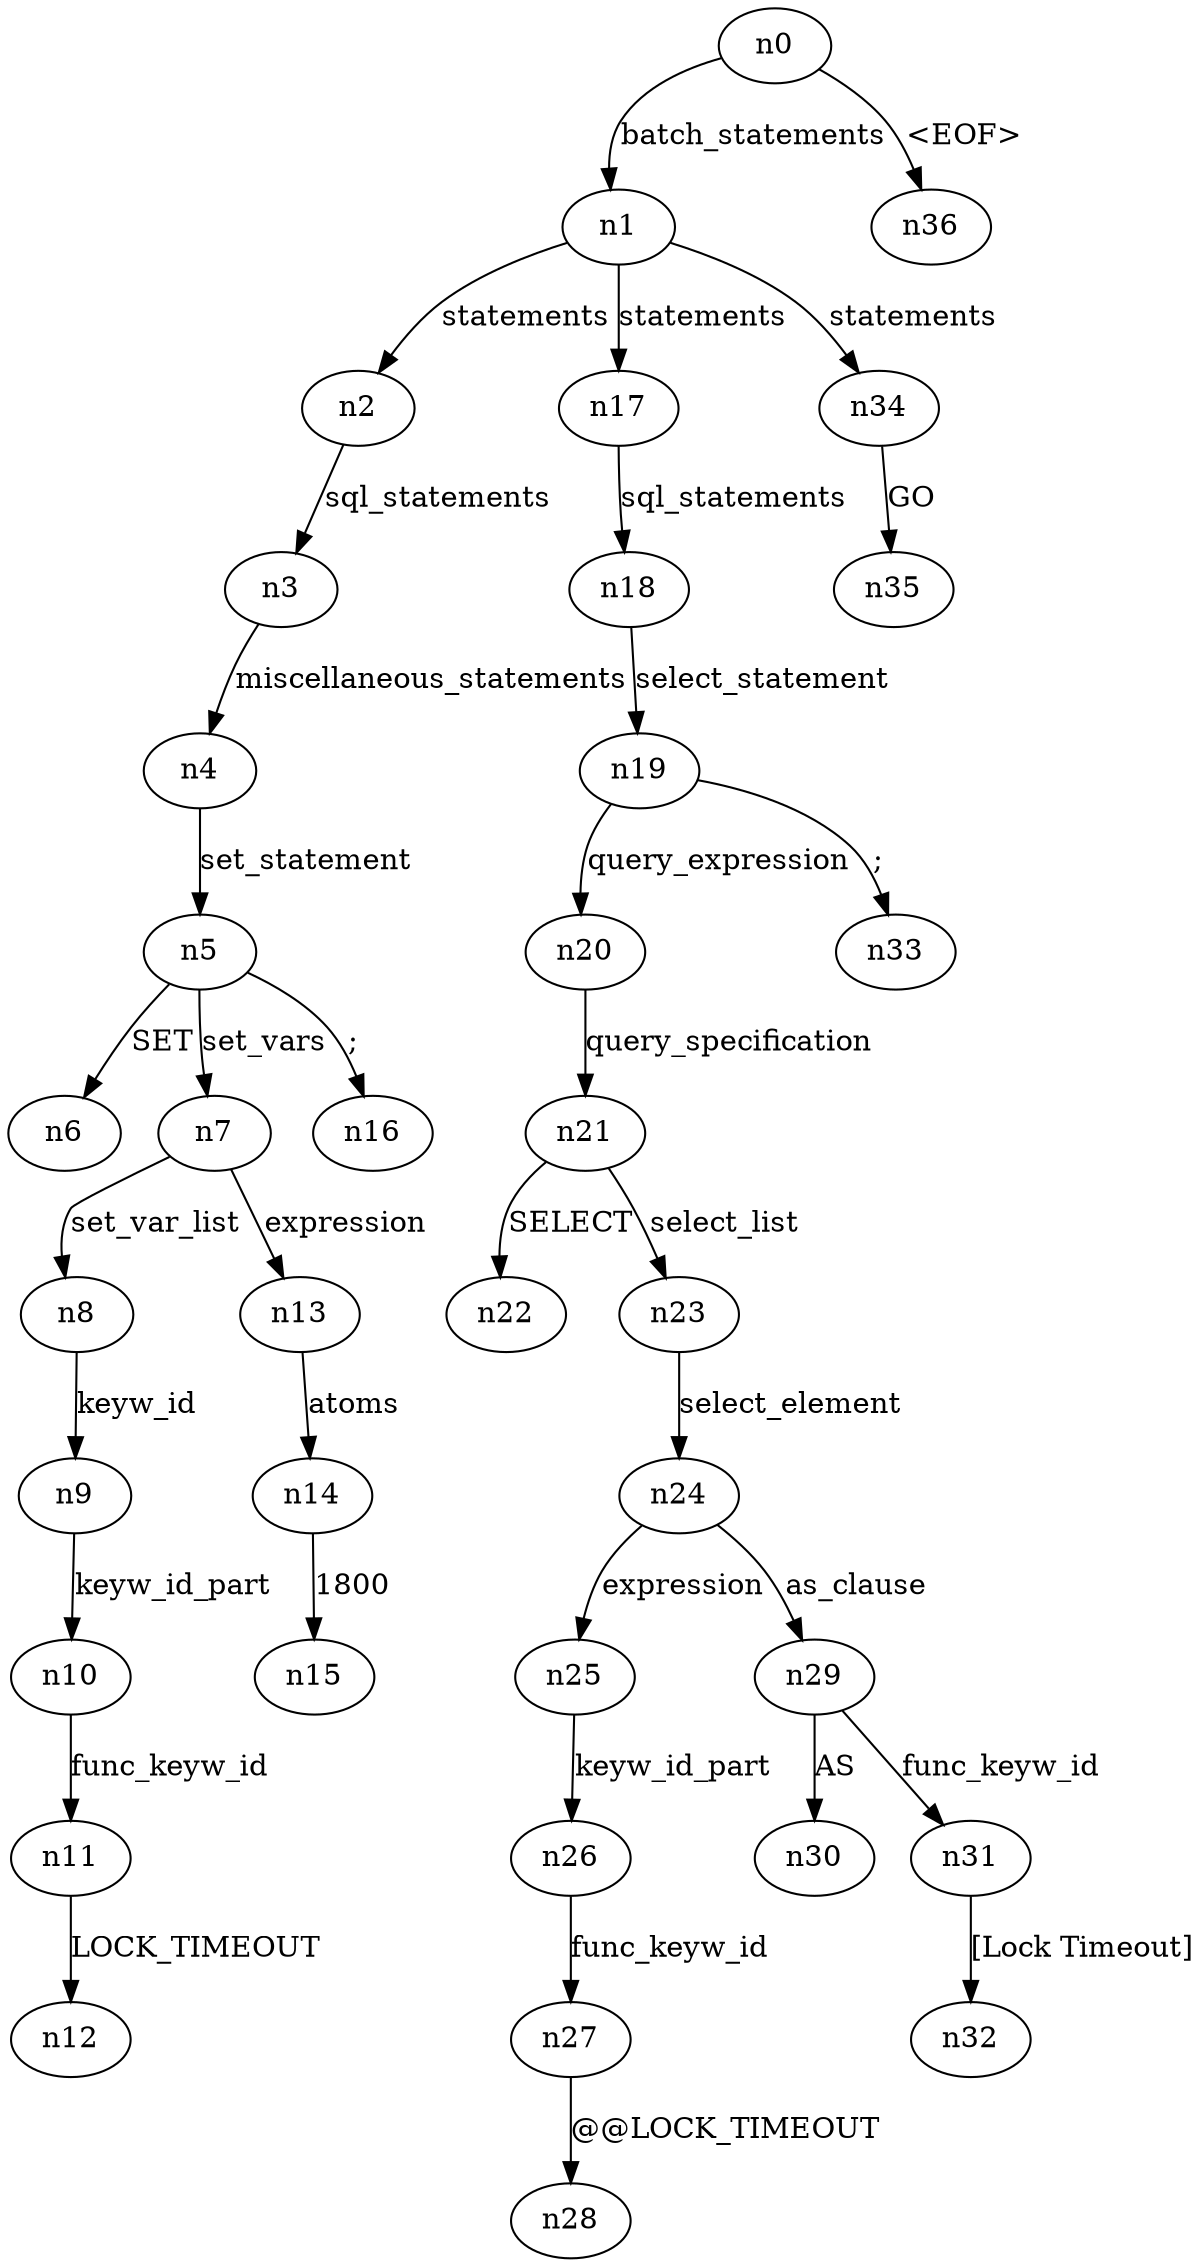 digraph ParseTree {
  n0 -> n1 [label="batch_statements"];
  n1 -> n2 [label="statements"];
  n2 -> n3 [label="sql_statements"];
  n3 -> n4 [label="miscellaneous_statements"];
  n4 -> n5 [label="set_statement"];
  n5 -> n6 [label="SET"];
  n5 -> n7 [label="set_vars"];
  n7 -> n8 [label="set_var_list"];
  n8 -> n9 [label="keyw_id"];
  n9 -> n10 [label="keyw_id_part"];
  n10 -> n11 [label="func_keyw_id"];
  n11 -> n12 [label="LOCK_TIMEOUT"];
  n7 -> n13 [label="expression"];
  n13 -> n14 [label="atoms"];
  n14 -> n15 [label="1800"];
  n5 -> n16 [label=";"];
  n1 -> n17 [label="statements"];
  n17 -> n18 [label="sql_statements"];
  n18 -> n19 [label="select_statement"];
  n19 -> n20 [label="query_expression"];
  n20 -> n21 [label="query_specification"];
  n21 -> n22 [label="SELECT"];
  n21 -> n23 [label="select_list"];
  n23 -> n24 [label="select_element"];
  n24 -> n25 [label="expression"];
  n25 -> n26 [label="keyw_id_part"];
  n26 -> n27 [label="func_keyw_id"];
  n27 -> n28 [label="@@LOCK_TIMEOUT"];
  n24 -> n29 [label="as_clause"];
  n29 -> n30 [label="AS"];
  n29 -> n31 [label="func_keyw_id"];
  n31 -> n32 [label="[Lock Timeout]"];
  n19 -> n33 [label=";"];
  n1 -> n34 [label="statements"];
  n34 -> n35 [label="GO"];
  n0 -> n36 [label="<EOF>"];
}